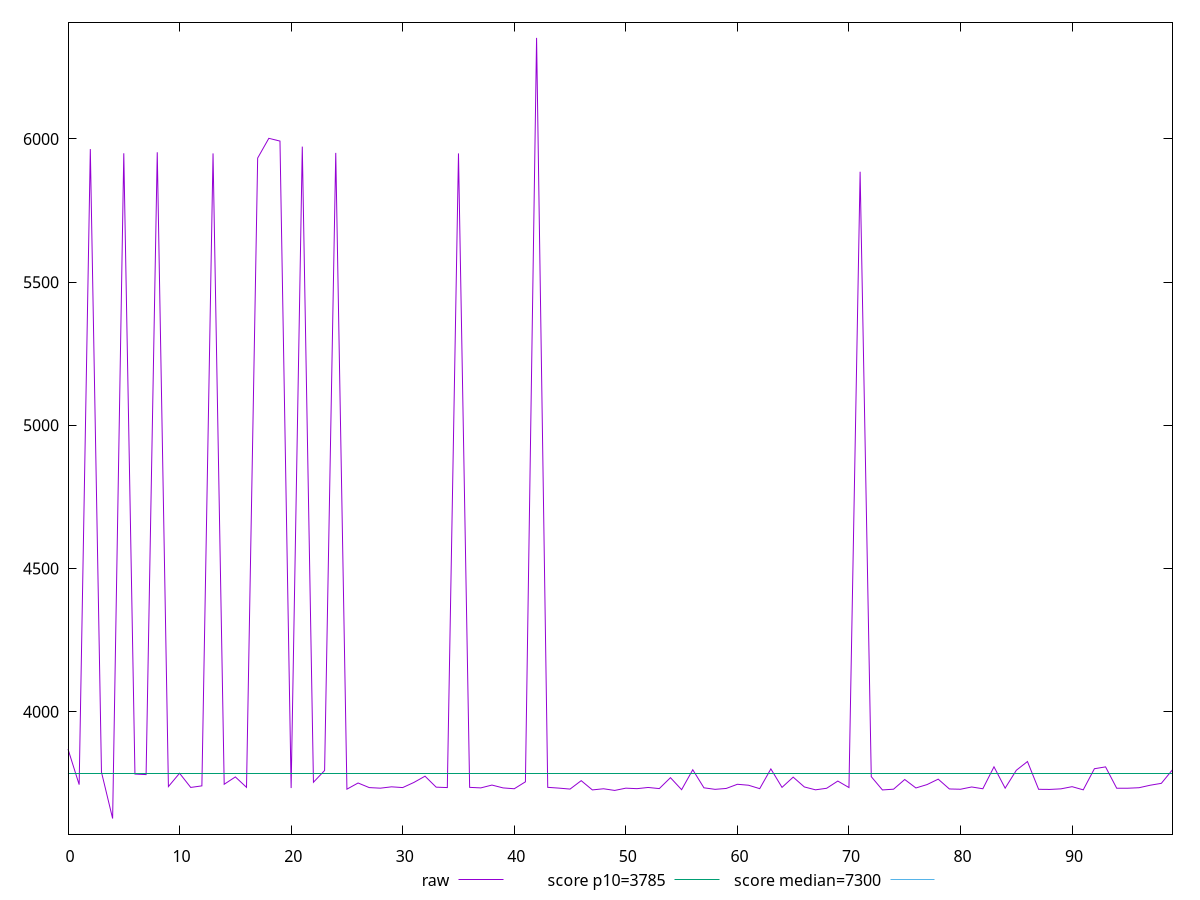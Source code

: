 reset

$raw <<EOF
0 3869.3795
1 3745.3809
2 5964.7080000000005
3 3789.1010000000006
4 3627.0389999999998
5 5950.034399999999
6 3782.2939999999994
7 3780.451
8 5953.7264
9 3738.61255
10 3785.144
11 3735.5650000000005
12 3741.0791500000005
13 5949.6085
14 3746.64885
15 3772.288000000001
16 3735.990750000001
17 5933.4169999999995
18 6002.3139
19 5992.7327000000005
20 3733.45615
21 5973.337300000001
22 3753.6849999999995
23 3794.698000000001
24 5951.5224
25 3729.5184
26 3751.0840000000003
27 3735.033499999999
28 3733.0107500000004
29 3737.714349999999
30 3735.10055
31 3752.9300000000003
32 3774.8740000000003
33 3736.5177999999996
34 3735.120650000001
35 5949.559799999999
36 3735.8203
37 3733.9779
38 3743.8514
39 3733.9165999999996
40 3730.9831999999997
41 3755.1759999999995
42 6352.994699999999
43 3735.9087499999996
44 3733.2017499999993
45 3729.82715
46 3759.2209999999995
47 3726.938
48 3730.9587999999985
49 3725.13335
50 3733.0452999999998
51 3731.2815000000005
52 3735.48965
53 3731.546899999999
54 3769.6754
55 3727.7826999999993
56 3797.3239999999996
57 3734.3285000000005
58 3728.9243500000002
59 3732.0768000000007
60 3746.6210499999997
61 3743.2714000000005
62 3731.3217500000005
63 3800.2539999999995
64 3735.81705
65 3771.590999999999
66 3737.3116999999997
67 3727.2612
68 3732.6593499999994
69 3757.856999999999
70 3735.216661514893
71 5885.72955
72 3773.2529999999997
73 3726.842850000001
74 3729.4797
75 3763.318
76 3733.73195
77 3745.5775000000003
78 3764.515
79 3730.248700000001
80 3729.2742000000003
81 3737.211000000001
82 3730.957000000001
83 3807.589
84 3733.026999999999
85 3795.4809999999993
86 3826.054
87 3729.0767499999997
88 3728.64465
89 3730.6364000000003
90 3738.2497000000003
91 3727.16285
92 3800.862
93 3807.3812
94 3732.7076500000003
95 3732.8342000000002
96 3734.6133000000004
97 3743.3006000000005
98 3749.892
99 3797.3239999999996
EOF

set key outside below
set xrange [0:99]
set yrange [3572.5198859999996:6407.513813999999]
set trange [3572.5198859999996:6407.513813999999]
set terminal svg size 640, 500 enhanced background rgb 'white'
set output "report_00016_2021-02-10T13-31-48.338Z/interactive/samples/pages+cached+noadtech+nomedia/raw/values.svg"

plot $raw title "raw" with line, \
     3785 title "score p10=3785", \
     7300 title "score median=7300"

reset

